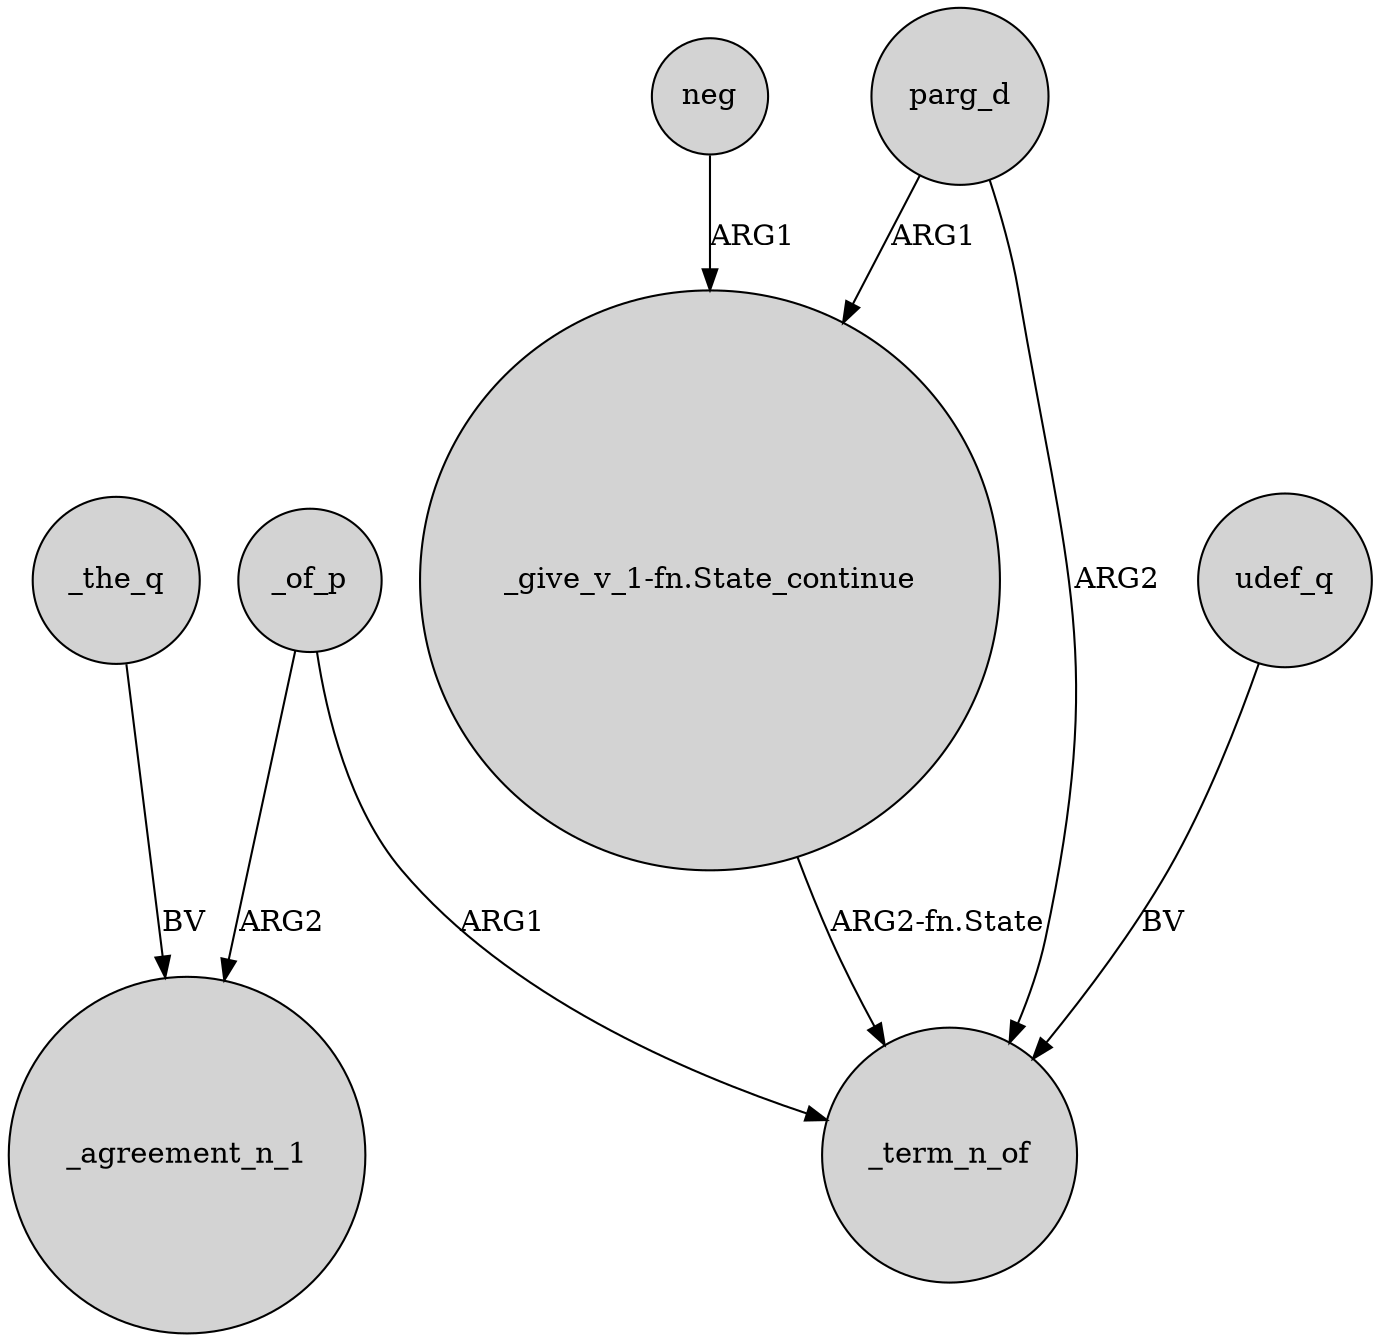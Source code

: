 digraph {
	node [shape=circle style=filled]
	_of_p -> _agreement_n_1 [label=ARG2]
	_the_q -> _agreement_n_1 [label=BV]
	udef_q -> _term_n_of [label=BV]
	"_give_v_1-fn.State_continue" -> _term_n_of [label="ARG2-fn.State"]
	parg_d -> _term_n_of [label=ARG2]
	neg -> "_give_v_1-fn.State_continue" [label=ARG1]
	_of_p -> _term_n_of [label=ARG1]
	parg_d -> "_give_v_1-fn.State_continue" [label=ARG1]
}
